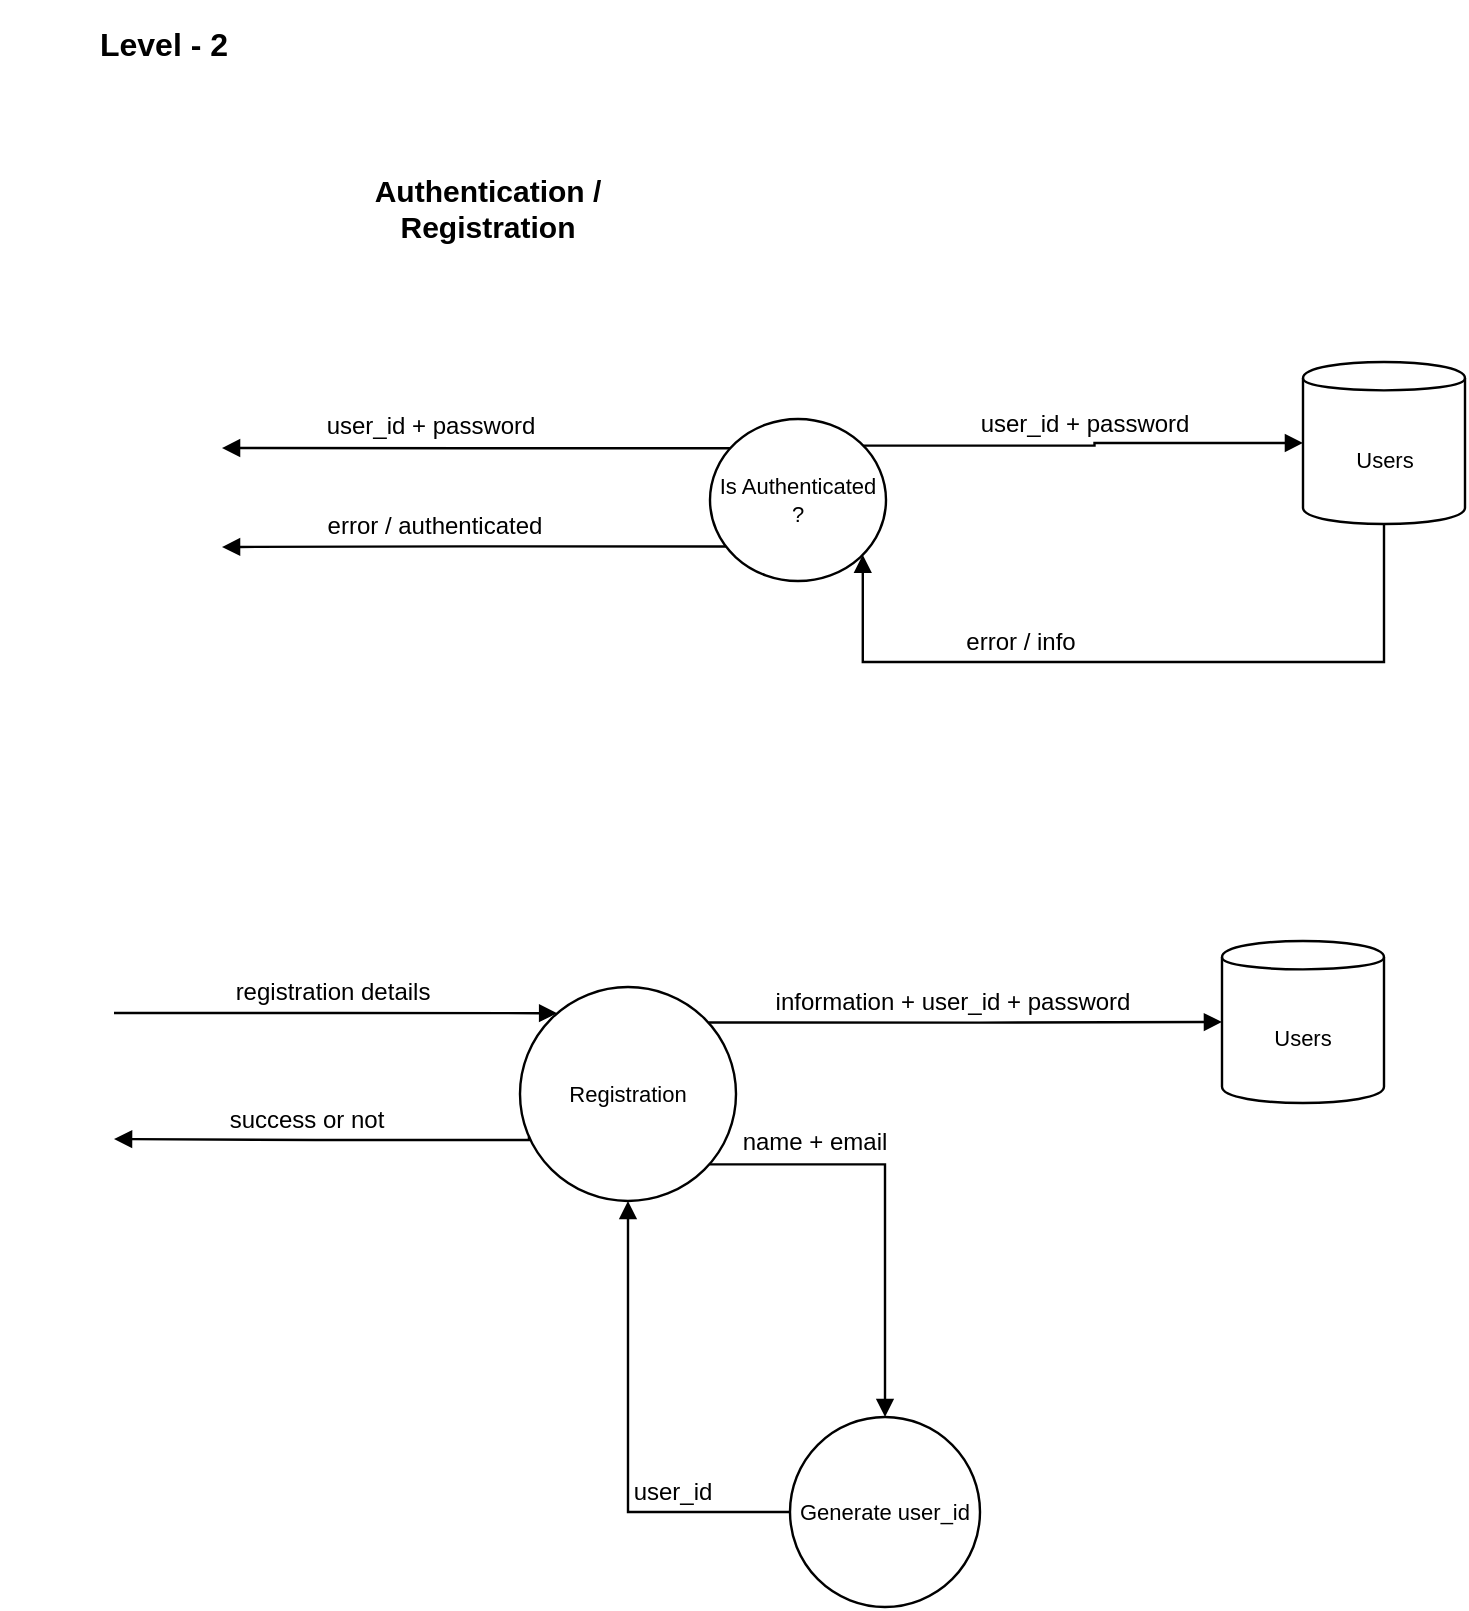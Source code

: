 <mxfile version="12.2.4" type="device" pages="3"><diagram id="8lyWiVBWzgl_vLnrv423" name="Page-1"><mxGraphModel dx="854" dy="51078" grid="1" gridSize="10" guides="1" tooltips="1" connect="1" arrows="1" fold="1" page="1" pageScale="1" pageWidth="850" pageHeight="1100" math="0" shadow="0"><root><mxCell id="0"/><mxCell id="1" parent="0"/><mxCell id="n3EALdfFMLUZC7_Z6jWq-1" value="Is Authenticated ?" style="html=1;whiteSpace=wrap;ellipse;fontSize=11;fontColor=#000000;spacing=5;strokeOpacity=100;strokeWidth=1.2;" parent="1" vertex="1"><mxGeometry x="384" y="-50301.5" width="88" height="81" as="geometry"/></mxCell><mxCell id="n3EALdfFMLUZC7_Z6jWq-2" value="" style="html=1;jettySize=18;fontSize=11;strokeOpacity=100;strokeWidth=1.2;rounded=1;arcSize=0;edgeStyle=orthogonalEdgeStyle;startArrow=none;endArrow=block;endFill=1;exitX=0.876;exitY=0.16;exitPerimeter=1;entryX=-0.007;entryY=0.5;entryPerimeter=1;" parent="1" source="n3EALdfFMLUZC7_Z6jWq-1" target="n3EALdfFMLUZC7_Z6jWq-4" edge="1"><mxGeometry width="100" height="100" relative="1" as="geometry"/></mxCell><mxCell id="n3EALdfFMLUZC7_Z6jWq-3" value="user_id + password" style="text;html=1;resizable=0;labelBackgroundColor=#ffffff;align=center;verticalAlign=middle;" parent="n3EALdfFMLUZC7_Z6jWq-2" vertex="1"><mxGeometry relative="1" as="geometry"><mxPoint y="-11" as="offset"/></mxGeometry></mxCell><mxCell id="n3EALdfFMLUZC7_Z6jWq-4" value="Users" style="html=1;whiteSpace=wrap;shape=cylinder;size=0.1;anchorPointDirection=0;boundedLbl=1;;fontSize=11;fontColor=#000000;spacing=5;strokeOpacity=100;strokeWidth=1.2;" parent="1" vertex="1"><mxGeometry x="680.5" y="-50330" width="81" height="81" as="geometry"/></mxCell><mxCell id="n3EALdfFMLUZC7_Z6jWq-5" value="" style="html=1;jettySize=18;fontSize=11;strokeOpacity=100;strokeWidth=1.2;rounded=1;arcSize=0;edgeStyle=orthogonalEdgeStyle;startArrow=none;endArrow=block;endFill=1;exitX=0.5;exitY=1.007;exitPerimeter=1;entryX=0.872;entryY=0.844;entryPerimeter=1;" parent="1" source="n3EALdfFMLUZC7_Z6jWq-4" target="n3EALdfFMLUZC7_Z6jWq-1" edge="1"><mxGeometry width="100" height="100" relative="1" as="geometry"><Array as="points"><mxPoint x="721" y="-50180"/><mxPoint x="460" y="-50180"/></Array></mxGeometry></mxCell><mxCell id="n3EALdfFMLUZC7_Z6jWq-6" value="error / info" style="text;html=1;resizable=0;labelBackgroundColor=#ffffff;align=center;verticalAlign=middle;" parent="n3EALdfFMLUZC7_Z6jWq-5" vertex="1"><mxGeometry x="0.309" relative="1" as="geometry"><mxPoint y="-10" as="offset"/></mxGeometry></mxCell><mxCell id="n3EALdfFMLUZC7_Z6jWq-7" value="" style="html=1;jettySize=18;fontSize=11;strokeOpacity=100;strokeWidth=1.2;rounded=1;arcSize=0;edgeStyle=orthogonalEdgeStyle;startArrow=none;endArrow=block;endFill=1;exitX=0.085;exitY=0.791;exitPerimeter=1;" parent="1" source="n3EALdfFMLUZC7_Z6jWq-1" edge="1"><mxGeometry width="100" height="100" relative="1" as="geometry"><mxPoint x="140" y="-50237.5" as="targetPoint"/></mxGeometry></mxCell><mxCell id="n3EALdfFMLUZC7_Z6jWq-8" value="error / authenticated" style="text;html=1;resizable=0;labelBackgroundColor=#ffffff;align=center;verticalAlign=middle;" parent="n3EALdfFMLUZC7_Z6jWq-7" vertex="1"><mxGeometry x="0.101" relative="1" as="geometry"><mxPoint x="-8" y="-11" as="offset"/></mxGeometry></mxCell><mxCell id="n3EALdfFMLUZC7_Z6jWq-9" value="" style="html=1;jettySize=18;fontSize=11;strokeOpacity=100;strokeWidth=1.2;rounded=1;arcSize=0;edgeStyle=orthogonalEdgeStyle;startArrow=none;endArrow=block;endFill=1;exitX=0.112;exitY=0.174;exitPerimeter=1;" parent="1" source="n3EALdfFMLUZC7_Z6jWq-1" edge="1"><mxGeometry width="100" height="100" relative="1" as="geometry"><mxPoint x="140" y="-50287" as="targetPoint"/></mxGeometry></mxCell><mxCell id="n3EALdfFMLUZC7_Z6jWq-10" value=" user_id + password" style="text;html=1;resizable=0;labelBackgroundColor=#ffffff;align=center;verticalAlign=middle;" parent="n3EALdfFMLUZC7_Z6jWq-9" vertex="1"><mxGeometry x="0.188" relative="1" as="geometry"><mxPoint y="-12" as="offset"/></mxGeometry></mxCell><mxCell id="n3EALdfFMLUZC7_Z6jWq-11" value="Registration" style="html=1;whiteSpace=wrap;ellipse;fontSize=11;fontColor=#000000;spacing=5;strokeOpacity=100;strokeWidth=1.2;" parent="1" vertex="1"><mxGeometry x="289" y="-50017.5" width="108" height="107" as="geometry"/></mxCell><mxCell id="n3EALdfFMLUZC7_Z6jWq-12" value="" style="html=1;jettySize=18;fontSize=11;strokeOpacity=100;strokeWidth=1.2;rounded=1;arcSize=0;edgeStyle=orthogonalEdgeStyle;startArrow=none;endArrow=block;endFill=1;exitX=0.876;exitY=0.163;exitPerimeter=1;entryX=-0.007;entryY=0.5;entryPerimeter=1;" parent="1" source="n3EALdfFMLUZC7_Z6jWq-11" target="n3EALdfFMLUZC7_Z6jWq-14" edge="1"><mxGeometry width="100" height="100" relative="1" as="geometry"/></mxCell><mxCell id="n3EALdfFMLUZC7_Z6jWq-13" value=" information + user_id + password " style="text;html=1;resizable=0;labelBackgroundColor=#ffffff;align=center;verticalAlign=middle;" parent="n3EALdfFMLUZC7_Z6jWq-12" vertex="1"><mxGeometry x="-0.114" relative="1" as="geometry"><mxPoint x="7.5" y="-10.5" as="offset"/></mxGeometry></mxCell><mxCell id="n3EALdfFMLUZC7_Z6jWq-14" value="Users" style="html=1;whiteSpace=wrap;shape=cylinder;size=0.1;anchorPointDirection=0;boundedLbl=1;;fontSize=11;fontColor=#000000;spacing=5;strokeOpacity=100;strokeWidth=1.2;" parent="1" vertex="1"><mxGeometry x="640" y="-50040.5" width="81" height="81" as="geometry"/></mxCell><mxCell id="n3EALdfFMLUZC7_Z6jWq-15" value="Generate user_id" style="html=1;whiteSpace=wrap;ellipse;fontSize=11;fontColor=#000000;spacing=5;strokeOpacity=100;strokeWidth=1.2;" parent="1" vertex="1"><mxGeometry x="424" y="-49802.5" width="95" height="95" as="geometry"/></mxCell><mxCell id="n3EALdfFMLUZC7_Z6jWq-16" value="" style="html=1;jettySize=18;fontSize=11;strokeOpacity=100;strokeWidth=1.2;rounded=1;arcSize=0;edgeStyle=orthogonalEdgeStyle;startArrow=none;endArrow=block;endFill=1;exitX=0.881;exitY=0.832;exitPerimeter=1;entryX=0.5;entryY=-0.006;entryPerimeter=1;" parent="1" source="n3EALdfFMLUZC7_Z6jWq-11" target="n3EALdfFMLUZC7_Z6jWq-15" edge="1"><mxGeometry width="100" height="100" relative="1" as="geometry"/></mxCell><mxCell id="n3EALdfFMLUZC7_Z6jWq-17" value="name + email" style="text;html=1;resizable=0;labelBackgroundColor=#ffffff;align=center;verticalAlign=middle;" parent="n3EALdfFMLUZC7_Z6jWq-16" vertex="1"><mxGeometry x="0.5" relative="1" as="geometry"><mxPoint x="-36" y="-84" as="offset"/></mxGeometry></mxCell><mxCell id="n3EALdfFMLUZC7_Z6jWq-18" value="" style="html=1;jettySize=18;fontSize=11;strokeOpacity=100;strokeWidth=1.2;rounded=1;arcSize=0;edgeStyle=orthogonalEdgeStyle;startArrow=none;endArrow=block;endFill=1;exitX=0.037;exitY=0.702;exitPerimeter=1;" parent="1" source="n3EALdfFMLUZC7_Z6jWq-11" edge="1"><mxGeometry width="100" height="100" relative="1" as="geometry"><mxPoint x="86" y="-49941.5" as="targetPoint"/><Array as="points"><mxPoint x="293" y="-49941"/><mxPoint x="187" y="-49941"/></Array></mxGeometry></mxCell><mxCell id="n3EALdfFMLUZC7_Z6jWq-19" value=" success or not  " style="text;html=1;resizable=0;labelBackgroundColor=#ffffff;align=center;verticalAlign=middle;" parent="n3EALdfFMLUZC7_Z6jWq-18" vertex="1"><mxGeometry x="0.163" relative="1" as="geometry"><mxPoint x="8" y="-10.5" as="offset"/></mxGeometry></mxCell><mxCell id="n3EALdfFMLUZC7_Z6jWq-20" value="" style="html=1;jettySize=18;fontSize=11;strokeOpacity=100;strokeWidth=1.2;rounded=1;arcSize=0;edgeStyle=elbowEdgeStyle;startArrow=none;endArrow=block;endFill=1;entryX=0.171;entryY=0.117;entryPerimeter=1;" parent="1" target="n3EALdfFMLUZC7_Z6jWq-11" edge="1"><mxGeometry width="100" height="100" relative="1" as="geometry"><mxPoint x="86" y="-50004.5" as="sourcePoint"/></mxGeometry></mxCell><mxCell id="n3EALdfFMLUZC7_Z6jWq-21" value=" registration details  " style="text;html=1;resizable=0;labelBackgroundColor=#ffffff;align=center;verticalAlign=middle;" parent="n3EALdfFMLUZC7_Z6jWq-20" vertex="1"><mxGeometry relative="1" as="geometry"><mxPoint x="-2" y="-10.5" as="offset"/></mxGeometry></mxCell><mxCell id="n3EALdfFMLUZC7_Z6jWq-22" value="" style="html=1;jettySize=18;fontSize=11;strokeOpacity=100;strokeWidth=1.2;rounded=1;arcSize=0;edgeStyle=orthogonalEdgeStyle;startArrow=none;endArrow=block;endFill=1;exitX=-0.006;exitY=0.5;exitPerimeter=1;entryX=0.5;entryY=1.006;entryPerimeter=1;" parent="1" source="n3EALdfFMLUZC7_Z6jWq-15" target="n3EALdfFMLUZC7_Z6jWq-11" edge="1"><mxGeometry width="100" height="100" relative="1" as="geometry"/></mxCell><mxCell id="n3EALdfFMLUZC7_Z6jWq-23" value="user_id" style="text;html=1;resizable=0;labelBackgroundColor=#ffffff;align=center;verticalAlign=middle;" parent="n3EALdfFMLUZC7_Z6jWq-22" vertex="1"><mxGeometry x="0.397" relative="1" as="geometry"><mxPoint x="22" y="74" as="offset"/></mxGeometry></mxCell><mxCell id="n3EALdfFMLUZC7_Z6jWq-24" value="Authentication / Registration" style="html=1;whiteSpace=wrap;;fontSize=15;fontColor=#000000;fontStyle=1;spacing=5;strokeOpacity=0;fillOpacity=0;fillColor=#ffffff;strokeWidth=1.2;" parent="1" vertex="1"><mxGeometry x="192" y="-50430" width="162" height="46" as="geometry"/></mxCell><mxCell id="n3EALdfFMLUZC7_Z6jWq-25" value="Level - 2" style="html=1;whiteSpace=wrap;;fontSize=16;fontColor=#000000;fontStyle=1;spacing=5;strokeOpacity=0;fillOpacity=0;fillColor=#ffffff;strokeWidth=1.2;" parent="1" vertex="1"><mxGeometry x="30" y="-50510" width="162" height="41" as="geometry"/></mxCell></root></mxGraphModel></diagram><diagram id="Wshm3gNhPunqUWxjHIiU" name="Page-2"><mxGraphModel dx="1423" dy="797" grid="1" gridSize="10" guides="1" tooltips="1" connect="1" arrows="1" fold="1" page="1" pageScale="1" pageWidth="850" pageHeight="1100" math="0" shadow="0"><root><mxCell id="POYjbSWn4m9B4g6vkDr9-0"/><mxCell id="POYjbSWn4m9B4g6vkDr9-1" parent="POYjbSWn4m9B4g6vkDr9-0"/><mxCell id="POYjbSWn4m9B4g6vkDr9-2" value="Gathering Information and Generate Bill" style="html=1;whiteSpace=wrap;ellipse;fontSize=11;fontColor=#000000;spacing=5;strokeOpacity=100;strokeWidth=1.2;" vertex="1" parent="POYjbSWn4m9B4g6vkDr9-1"><mxGeometry x="330" y="260" width="122" height="122" as="geometry"/></mxCell><mxCell id="POYjbSWn4m9B4g6vkDr9-3" value="Product" style="html=1;whiteSpace=wrap;shape=cylinder;size=0.1;anchorPointDirection=0;boundedLbl=1;;fontSize=11;fontColor=#000000;spacing=5;strokeOpacity=100;strokeWidth=1.2;" vertex="1" parent="POYjbSWn4m9B4g6vkDr9-1"><mxGeometry x="730" y="250" width="71" height="81" as="geometry"/></mxCell><mxCell id="POYjbSWn4m9B4g6vkDr9-4" value="" style="html=1;jettySize=18;fontSize=11;strokeOpacity=100;strokeWidth=1.2;rounded=1;arcSize=0;edgeStyle=orthogonalEdgeStyle;startArrow=none;endArrow=block;endFill=1;exitX=0.5;exitY=1.007;exitPerimeter=1;entryX=0.88;entryY=0.832;entryPerimeter=1;" edge="1" parent="POYjbSWn4m9B4g6vkDr9-1" source="POYjbSWn4m9B4g6vkDr9-3" target="POYjbSWn4m9B4g6vkDr9-2"><mxGeometry width="100" height="100" relative="1" as="geometry"/></mxCell><mxCell id="POYjbSWn4m9B4g6vkDr9-5" value="Info" style="text;html=1;resizable=0;labelBackgroundColor=#ffffff;align=center;verticalAlign=middle;" vertex="1" parent="POYjbSWn4m9B4g6vkDr9-4"><mxGeometry x="0.282" relative="1" as="geometry"><mxPoint x="7" y="-11" as="offset"/></mxGeometry></mxCell><mxCell id="POYjbSWn4m9B4g6vkDr9-6" value="" style="html=1;jettySize=18;fontSize=11;strokeOpacity=100;strokeWidth=1.2;rounded=1;arcSize=0;edgeStyle=orthogonalEdgeStyle;startArrow=none;endArrow=block;endFill=1;exitX=0.924;exitY=0.226;exitPerimeter=1;" edge="1" parent="POYjbSWn4m9B4g6vkDr9-1" source="POYjbSWn4m9B4g6vkDr9-2" target="POYjbSWn4m9B4g6vkDr9-3"><mxGeometry width="100" height="100" relative="1" as="geometry"><Array as="points"><mxPoint x="476" y="290"/><mxPoint x="780" y="290"/><mxPoint x="780" y="289"/></Array></mxGeometry></mxCell><mxCell id="POYjbSWn4m9B4g6vkDr9-7" value="get information from user_id + product_id" style="text;html=1;resizable=0;labelBackgroundColor=#ffffff;align=center;verticalAlign=middle;" vertex="1" parent="POYjbSWn4m9B4g6vkDr9-6"><mxGeometry relative="1" as="geometry"><mxPoint x="-2.5" y="-11" as="offset"/></mxGeometry></mxCell><mxCell id="POYjbSWn4m9B4g6vkDr9-8" value="Formatting Bill" style="html=1;whiteSpace=wrap;ellipse;fontSize=11;fontColor=#000000;spacing=5;strokeOpacity=100;strokeWidth=1.2;" vertex="1" parent="POYjbSWn4m9B4g6vkDr9-1"><mxGeometry x="330" y="530" width="122" height="122" as="geometry"/></mxCell><mxCell id="POYjbSWn4m9B4g6vkDr9-9" value="" style="html=1;jettySize=18;fontSize=11;strokeOpacity=100;strokeWidth=1.2;rounded=1;arcSize=0;edgeStyle=orthogonalEdgeStyle;startArrow=none;endArrow=block;endFill=1;exitX=0.154;exitY=0.132;exitPerimeter=1;entryX=0.154;entryY=0.868;entryPerimeter=1;" edge="1" parent="POYjbSWn4m9B4g6vkDr9-1" source="POYjbSWn4m9B4g6vkDr9-8" target="POYjbSWn4m9B4g6vkDr9-2"><mxGeometry width="100" height="100" relative="1" as="geometry"/></mxCell><mxCell id="POYjbSWn4m9B4g6vkDr9-10" value="formatted bill" style="text;html=1;resizable=0;labelBackgroundColor=#ffffff;align=center;verticalAlign=middle;" vertex="1" parent="POYjbSWn4m9B4g6vkDr9-9"><mxGeometry relative="1" as="geometry"><mxPoint x="-40.5" y="-6.5" as="offset"/></mxGeometry></mxCell><mxCell id="POYjbSWn4m9B4g6vkDr9-11" value="" style="html=1;jettySize=18;fontSize=11;strokeOpacity=100;strokeWidth=1.2;rounded=1;arcSize=0;edgeStyle=orthogonalEdgeStyle;startArrow=none;endArrow=block;endFill=1;exitX=0.809;exitY=0.899;exitPerimeter=1;entryX=0.809;entryY=0.101;entryPerimeter=1;" edge="1" parent="POYjbSWn4m9B4g6vkDr9-1" source="POYjbSWn4m9B4g6vkDr9-2" target="POYjbSWn4m9B4g6vkDr9-8"><mxGeometry width="100" height="100" relative="1" as="geometry"/></mxCell><mxCell id="POYjbSWn4m9B4g6vkDr9-12" value="Information of product, seller and buyer" style="text;html=1;resizable=0;labelBackgroundColor=#ffffff;align=center;verticalAlign=middle;" vertex="1" parent="POYjbSWn4m9B4g6vkDr9-11"><mxGeometry relative="1" as="geometry"><mxPoint x="111" y="-7.5" as="offset"/></mxGeometry></mxCell><mxCell id="POYjbSWn4m9B4g6vkDr9-13" value="" style="html=1;jettySize=18;fontSize=11;strokeOpacity=100;strokeWidth=1.2;rounded=1;arcSize=0;edgeStyle=orthogonalEdgeStyle;startArrow=none;endArrow=block;endFill=1;exitX=0.812;exitY=0.897;exitPerimeter=1;entryX=-0.007;entryY=0.5;entryPerimeter=1;" edge="1" parent="POYjbSWn4m9B4g6vkDr9-1" source="POYjbSWn4m9B4g6vkDr9-8" target="POYjbSWn4m9B4g6vkDr9-15"><mxGeometry width="100" height="100" relative="1" as="geometry"/></mxCell><mxCell id="POYjbSWn4m9B4g6vkDr9-14" value="logging bill" style="text;html=1;resizable=0;labelBackgroundColor=#ffffff;align=center;verticalAlign=middle;" vertex="1" parent="POYjbSWn4m9B4g6vkDr9-13"><mxGeometry x="-0.32" relative="1" as="geometry"><mxPoint x="-21.5" y="-15.5" as="offset"/></mxGeometry></mxCell><mxCell id="POYjbSWn4m9B4g6vkDr9-15" value="Bill Log" style="html=1;whiteSpace=wrap;shape=cylinder;size=0.1;anchorPointDirection=0;boundedLbl=1;;fontSize=11;fontColor=#000000;spacing=5;strokeOpacity=100;strokeWidth=1.2;" vertex="1" parent="POYjbSWn4m9B4g6vkDr9-1"><mxGeometry x="649" y="700" width="81" height="81" as="geometry"/></mxCell><mxCell id="POYjbSWn4m9B4g6vkDr9-16" value="Print Bill" style="html=1;whiteSpace=wrap;ellipse;fontSize=11;fontColor=#000000;spacing=5;strokeOpacity=100;strokeWidth=1.2;" vertex="1" parent="POYjbSWn4m9B4g6vkDr9-1"><mxGeometry x="90" y="670" width="95" height="95" as="geometry"/></mxCell><mxCell id="POYjbSWn4m9B4g6vkDr9-17" value="" style="html=1;jettySize=18;fontSize=11;strokeOpacity=100;strokeWidth=1.2;rounded=1;arcSize=0;edgeStyle=orthogonalEdgeStyle;startArrow=none;endArrow=block;endFill=1;exitX=0.141;exitY=0.855;exitPerimeter=1;entryX=1.006;entryY=0.5;entryPerimeter=1;" edge="1" parent="POYjbSWn4m9B4g6vkDr9-1" source="POYjbSWn4m9B4g6vkDr9-8" target="POYjbSWn4m9B4g6vkDr9-16"><mxGeometry width="100" height="100" relative="1" as="geometry"/></mxCell><mxCell id="POYjbSWn4m9B4g6vkDr9-18" value="request print" style="text;html=1;resizable=0;labelBackgroundColor=#ffffff;align=center;verticalAlign=middle;" vertex="1" parent="POYjbSWn4m9B4g6vkDr9-17"><mxGeometry x="0.143" relative="1" as="geometry"><mxPoint x="3" y="-89" as="offset"/></mxGeometry></mxCell><mxCell id="POYjbSWn4m9B4g6vkDr9-19" value="" style="html=1;jettySize=18;fontSize=11;strokeOpacity=100;strokeWidth=1.2;rounded=1;arcSize=0;edgeStyle=orthogonalEdgeStyle;startArrow=none;endArrow=block;endFill=1;exitX=0.155;exitY=0.871;exitPerimeter=1;" edge="1" parent="POYjbSWn4m9B4g6vkDr9-1" source="POYjbSWn4m9B4g6vkDr9-16"><mxGeometry width="100" height="100" relative="1" as="geometry"><mxPoint x="213" y="886" as="targetPoint"/><Array as="points"><mxPoint x="105" y="820"/><mxPoint x="214" y="820"/></Array></mxGeometry></mxCell><mxCell id="POYjbSWn4m9B4g6vkDr9-20" value="Bill" style="text;html=1;resizable=0;labelBackgroundColor=#ffffff;align=center;verticalAlign=middle;" vertex="1" parent="POYjbSWn4m9B4g6vkDr9-19"><mxGeometry x="0.163" relative="1" as="geometry"><mxPoint x="-16" y="-10.5" as="offset"/></mxGeometry></mxCell><mxCell id="POYjbSWn4m9B4g6vkDr9-21" value="" style="html=1;jettySize=18;fontSize=11;strokeOpacity=100;strokeWidth=1.2;rounded=1;arcSize=0;edgeStyle=elbowEdgeStyle;startArrow=none;endArrow=block;endFill=1;entryX=0.078;entryY=0.223;entryPerimeter=1;" edge="1" parent="POYjbSWn4m9B4g6vkDr9-1" target="POYjbSWn4m9B4g6vkDr9-2"><mxGeometry width="100" height="100" relative="1" as="geometry"><mxPoint x="40" y="288" as="sourcePoint"/></mxGeometry></mxCell><mxCell id="POYjbSWn4m9B4g6vkDr9-22" value="request for bill generation + user_id + product_id" style="text;html=1;resizable=0;labelBackgroundColor=#ffffff;align=center;verticalAlign=middle;" vertex="1" parent="POYjbSWn4m9B4g6vkDr9-21"><mxGeometry relative="1" as="geometry"><mxPoint x="0.5" y="-10.5" as="offset"/></mxGeometry></mxCell><mxCell id="POYjbSWn4m9B4g6vkDr9-23" value="Level-2&#10;Bill Generation and Logging" style="html=1;whiteSpace=wrap;;fontSize=16;fontColor=#000000;fontStyle=1;spacing=5;strokeOpacity=0;fillOpacity=0;fillColor=#ffffff;strokeWidth=1.2;" vertex="1" parent="POYjbSWn4m9B4g6vkDr9-1"><mxGeometry x="60" y="60" width="204" height="77" as="geometry"/></mxCell></root></mxGraphModel></diagram><diagram id="PvoDsNbt6HjIluhU8Onn" name="Page-3"><mxGraphModel dx="2920" dy="683" grid="1" gridSize="10" guides="1" tooltips="1" connect="1" arrows="1" fold="1" page="1" pageScale="1" pageWidth="850" pageHeight="1100" math="0" shadow="0"><root><mxCell id="27nwtkIPkt4hhg321qHt-0"/><mxCell id="27nwtkIPkt4hhg321qHt-1" parent="27nwtkIPkt4hhg321qHt-0"/><mxCell id="27nwtkIPkt4hhg321qHt-2" value="Sell Item" style="html=1;whiteSpace=wrap;ellipse;fontSize=16;fontColor=#000000;spacing=5;strokeOpacity=100;strokeWidth=1.2;" parent="27nwtkIPkt4hhg321qHt-1" vertex="1"><mxGeometry x="-1372" y="158.5" width="120" height="120" as="geometry"/></mxCell><mxCell id="27nwtkIPkt4hhg321qHt-3" value="Products" style="html=1;whiteSpace=wrap;shape=cylinder;size=0.1;anchorPointDirection=0;boundedLbl=1;;fontSize=16;fontColor=#000000;spacing=5;strokeOpacity=100;strokeWidth=1.2;" parent="27nwtkIPkt4hhg321qHt-1" vertex="1"><mxGeometry x="-1244" y="450.5" width="84" height="84" as="geometry"/></mxCell><mxCell id="27nwtkIPkt4hhg321qHt-4" value="Timer 12 hrs." style="html=1;whiteSpace=wrap;ellipse;fontSize=16;fontColor=#000000;spacing=5;strokeOpacity=100;strokeWidth=1.2;" parent="27nwtkIPkt4hhg321qHt-1" vertex="1"><mxGeometry x="-1081" y="255.5" width="120" height="120" as="geometry"/></mxCell><mxCell id="27nwtkIPkt4hhg321qHt-5" value="Waiting for&lt;br&gt;buy info." style="html=1;whiteSpace=wrap;ellipse;fontSize=16;fontColor=#000000;spacing=5;strokeOpacity=100;strokeWidth=1.2;" parent="27nwtkIPkt4hhg321qHt-1" vertex="1"><mxGeometry x="-1401" y="590.5" width="120" height="120" as="geometry"/></mxCell><mxCell id="27nwtkIPkt4hhg321qHt-6" value="Waiting for&lt;br&gt;buy request" style="html=1;whiteSpace=wrap;ellipse;fontSize=16;fontColor=#000000;spacing=5;strokeOpacity=100;strokeWidth=1.2;" parent="27nwtkIPkt4hhg321qHt-1" vertex="1"><mxGeometry x="-1121" y="590.5" width="120" height="120" as="geometry"/></mxCell><mxCell id="27nwtkIPkt4hhg321qHt-7" value="Make deal" style="html=1;whiteSpace=wrap;ellipse;fontSize=16;fontColor=#000000;spacing=5;strokeOpacity=100;strokeWidth=1.2;" parent="27nwtkIPkt4hhg321qHt-1" vertex="1"><mxGeometry x="-1557" y="326.5" width="120" height="120" as="geometry"/></mxCell><mxCell id="27nwtkIPkt4hhg321qHt-8" value="" style="html=1;jettySize=18;fontSize=11;strokeOpacity=100;strokeWidth=1.2;rounded=1;arcSize=0;edgeStyle=orthogonalEdgeStyle;startArrow=none;endArrow=block;endFill=1;exitX=0.789;exitY=0.914;exitPerimeter=1;entryX=0.5;entryY=-0.007;entryPerimeter=1;" parent="27nwtkIPkt4hhg321qHt-1" source="27nwtkIPkt4hhg321qHt-2" target="27nwtkIPkt4hhg321qHt-3" edge="1"><mxGeometry width="100" height="100" relative="1" as="geometry"><Array as="points"><mxPoint x="-1277.5" y="405"/><mxPoint x="-1201.5" y="405"/></Array></mxGeometry></mxCell><mxCell id="27nwtkIPkt4hhg321qHt-9" value="" style="html=1;jettySize=18;fontSize=11;strokeOpacity=100;strokeWidth=1.2;rounded=1;arcSize=0;edgeStyle=orthogonalEdgeStyle;startArrow=none;endArrow=block;endFill=1;exitX=1.005;exitY=0.5;exitPerimeter=1;entryX=-0.005;entryY=0.5;entryPerimeter=1;" parent="27nwtkIPkt4hhg321qHt-1" source="27nwtkIPkt4hhg321qHt-2" target="27nwtkIPkt4hhg321qHt-4" edge="1"><mxGeometry width="100" height="100" relative="1" as="geometry"><Array as="points"><mxPoint x="-1100.5" y="219"/><mxPoint x="-1100.5" y="315"/></Array></mxGeometry></mxCell><mxCell id="27nwtkIPkt4hhg321qHt-10" value="" style="html=1;jettySize=18;fontSize=11;strokeOpacity=100;strokeWidth=1.2;rounded=1;arcSize=0;edgeStyle=orthogonalEdgeStyle;startArrow=none;endArrow=block;endFill=1;exitX=0.5;exitY=-0.005;exitPerimeter=1;entryX=0.847;entryY=0.133;entryPerimeter=1;" parent="27nwtkIPkt4hhg321qHt-1" source="27nwtkIPkt4hhg321qHt-4" target="27nwtkIPkt4hhg321qHt-2" edge="1"><mxGeometry width="100" height="100" relative="1" as="geometry"/></mxCell><mxCell id="27nwtkIPkt4hhg321qHt-11" value="" style="html=1;jettySize=18;fontSize=11;strokeOpacity=100;strokeWidth=1.2;rounded=1;arcSize=0;edgeStyle=orthogonalEdgeStyle;startArrow=none;endArrow=block;endFill=1;exitX=0.5;exitY=1.005;exitPerimeter=1;entryX=0.5;entryY=-0.005;entryPerimeter=1;" parent="27nwtkIPkt4hhg321qHt-1" source="27nwtkIPkt4hhg321qHt-4" target="27nwtkIPkt4hhg321qHt-6" edge="1"><mxGeometry width="100" height="100" relative="1" as="geometry"/></mxCell><mxCell id="27nwtkIPkt4hhg321qHt-12" value="" style="html=1;jettySize=18;fontSize=11;strokeOpacity=100;strokeWidth=1.2;rounded=1;arcSize=0;edgeStyle=orthogonalEdgeStyle;startArrow=none;endArrow=block;endFill=1;exitX=-0.005;exitY=0.5;exitPerimeter=1;entryX=1.005;entryY=0.5;entryPerimeter=1;" parent="27nwtkIPkt4hhg321qHt-1" source="27nwtkIPkt4hhg321qHt-6" target="27nwtkIPkt4hhg321qHt-5" edge="1"><mxGeometry width="100" height="100" relative="1" as="geometry"/></mxCell><mxCell id="27nwtkIPkt4hhg321qHt-13" value="" style="html=1;jettySize=18;fontSize=11;strokeOpacity=100;strokeWidth=1.2;rounded=1;arcSize=0;edgeStyle=orthogonalEdgeStyle;startArrow=none;endArrow=block;endFill=1;exitX=0.5;exitY=-0.005;exitPerimeter=1;entryX=0.5;entryY=1.007;entryPerimeter=1;" parent="27nwtkIPkt4hhg321qHt-1" source="27nwtkIPkt4hhg321qHt-5" target="27nwtkIPkt4hhg321qHt-3" edge="1"><mxGeometry width="100" height="100" relative="1" as="geometry"/></mxCell><mxCell id="27nwtkIPkt4hhg321qHt-14" value="" style="html=1;jettySize=18;fontSize=11;strokeOpacity=100;strokeWidth=1.2;rounded=1;arcSize=0;edgeStyle=orthogonalEdgeStyle;startArrow=none;endArrow=block;endFill=1;exitX=-0.005;exitY=0.5;exitPerimeter=1;entryX=0.5;entryY=1.005;entryPerimeter=1;" parent="27nwtkIPkt4hhg321qHt-1" source="27nwtkIPkt4hhg321qHt-5" target="27nwtkIPkt4hhg321qHt-2" edge="1"><mxGeometry width="100" height="100" relative="1" as="geometry"/></mxCell><mxCell id="27nwtkIPkt4hhg321qHt-15" value="" style="html=1;jettySize=18;fontSize=11;strokeOpacity=100;strokeWidth=1.2;rounded=1;arcSize=0;edgeStyle=orthogonalEdgeStyle;startArrow=none;endArrow=block;endFill=1;exitX=0.5;exitY=-0.005;exitPerimeter=1;entryX=-0.005;entryY=0.5;entryPerimeter=1;" parent="27nwtkIPkt4hhg321qHt-1" source="27nwtkIPkt4hhg321qHt-7" target="27nwtkIPkt4hhg321qHt-2" edge="1"><mxGeometry width="100" height="100" relative="1" as="geometry"/></mxCell><mxCell id="27nwtkIPkt4hhg321qHt-16" value="" style="html=1;jettySize=18;fontSize=11;strokeOpacity=100;strokeWidth=1.2;rounded=1;arcSize=0;edgeStyle=orthogonalEdgeStyle;startArrow=none;endArrow=block;endFill=1;exitX=0.169;exitY=0.882;exitPerimeter=1;entryX=1.005;entryY=0.5;entryPerimeter=1;" parent="27nwtkIPkt4hhg321qHt-1" source="27nwtkIPkt4hhg321qHt-2" target="27nwtkIPkt4hhg321qHt-7" edge="1"><mxGeometry width="100" height="100" relative="1" as="geometry"><Array as="points"><mxPoint x="-1370.5" y="265"/><mxPoint x="-1370.5" y="386"/></Array></mxGeometry></mxCell><mxCell id="27nwtkIPkt4hhg321qHt-17" value="Users" style="html=1;whiteSpace=wrap;shape=cylinder;size=0.1;anchorPointDirection=0;boundedLbl=1;;fontSize=16;fontColor=#000000;spacing=5;strokeOpacity=100;strokeWidth=1.2;" parent="27nwtkIPkt4hhg321qHt-1" vertex="1"><mxGeometry x="-1641" y="506.5" width="84" height="84" as="geometry"/></mxCell><mxCell id="27nwtkIPkt4hhg321qHt-18" value="" style="html=1;jettySize=18;fontSize=11;strokeOpacity=100;strokeWidth=1.2;rounded=1;arcSize=0;edgeStyle=orthogonalEdgeStyle;startArrow=none;endArrow=block;endFill=1;exitX=0.5;exitY=-0.007;exitPerimeter=1;entryX=-0.005;entryY=0.5;entryPerimeter=1;" parent="27nwtkIPkt4hhg321qHt-1" source="27nwtkIPkt4hhg321qHt-17" target="27nwtkIPkt4hhg321qHt-7" edge="1"><mxGeometry width="100" height="100" relative="1" as="geometry"/></mxCell><mxCell id="27nwtkIPkt4hhg321qHt-19" value="" style="html=1;jettySize=18;fontSize=11;strokeOpacity=100;strokeWidth=1.2;rounded=1;arcSize=0;edgeStyle=orthogonalEdgeStyle;startArrow=none;endArrow=block;endFill=1;exitX=0.5;exitY=1.005;exitPerimeter=1;entryX=1.007;entryY=0.5;entryPerimeter=1;" parent="27nwtkIPkt4hhg321qHt-1" source="27nwtkIPkt4hhg321qHt-7" target="27nwtkIPkt4hhg321qHt-17" edge="1"><mxGeometry width="100" height="100" relative="1" as="geometry"/></mxCell><mxCell id="27nwtkIPkt4hhg321qHt-20" value="" style="html=1;jettySize=18;fontSize=11;strokeOpacity=100;strokeWidth=1.2;rounded=1;arcSize=0;edgeStyle=elbowEdgeStyle;startArrow=none;endArrow=block;endFill=1;entryX=0.5;entryY=1.005;entryPerimeter=1;" parent="27nwtkIPkt4hhg321qHt-1" target="27nwtkIPkt4hhg321qHt-5" edge="1"><mxGeometry width="100" height="100" relative="1" as="geometry"><mxPoint x="-969" y="780.5" as="sourcePoint"/><Array as="points"><mxPoint x="-1341" y="745.5"/></Array></mxGeometry></mxCell><mxCell id="27nwtkIPkt4hhg321qHt-21" value="&lt;font style=&quot;font-size: 14px&quot;&gt;Buy Info&lt;/font&gt;" style="text;html=1;resizable=0;labelBackgroundColor=#ffffff;align=center;verticalAlign=middle;" parent="27nwtkIPkt4hhg321qHt-20" vertex="1"><mxGeometry relative="1" as="geometry"><mxPoint x="-20.5" y="-13" as="offset"/></mxGeometry></mxCell><mxCell id="27nwtkIPkt4hhg321qHt-22" value="" style="html=1;jettySize=18;fontSize=11;strokeOpacity=100;strokeWidth=1.2;rounded=1;arcSize=0;edgeStyle=orthogonalEdgeStyle;startArrow=none;endArrow=block;endFill=1;exitX=0.5;exitY=1.005;exitPerimeter=1;" parent="27nwtkIPkt4hhg321qHt-1" source="27nwtkIPkt4hhg321qHt-6" edge="1"><mxGeometry width="100" height="100" relative="1" as="geometry"><mxPoint x="-880.5" y="765" as="targetPoint"/></mxGeometry></mxCell><mxCell id="27nwtkIPkt4hhg321qHt-23" value="" style="html=1;jettySize=18;fontSize=11;strokeOpacity=100;strokeWidth=1.2;rounded=1;arcSize=0;edgeStyle=elbowEdgeStyle;startArrow=none;endArrow=block;endFill=1;entryX=1.005;entryY=0.5;entryPerimeter=1;" parent="27nwtkIPkt4hhg321qHt-1" edge="1"><mxGeometry width="100" height="100" relative="1" as="geometry"><mxPoint x="-860.5" y="651" as="sourcePoint"/><mxPoint x="-1000.833" y="650.667" as="targetPoint"/><Array as="points"><mxPoint x="-880.5" y="645"/><mxPoint x="-671" y="655.5"/><mxPoint x="-685" y="655.5"/><mxPoint x="-691" y="650.5"/><mxPoint x="-721" y="650.5"/><mxPoint x="-741" y="655.5"/></Array></mxGeometry></mxCell><mxCell id="27nwtkIPkt4hhg321qHt-24" value="" style="html=1;jettySize=18;fontSize=11;strokeOpacity=100;strokeWidth=1.2;rounded=1;arcSize=0;edgeStyle=orthogonalEdgeStyle;startArrow=none;endArrow=block;endFill=1;exitX=0.104;exitY=0.193;exitDx=0;exitDy=0;exitPerimeter=0;" parent="27nwtkIPkt4hhg321qHt-1" source="27nwtkIPkt4hhg321qHt-2" edge="1"><mxGeometry width="100" height="100" relative="1" as="geometry"><mxPoint x="-1580" y="181.5" as="targetPoint"/><mxPoint x="-1361" y="181.5" as="sourcePoint"/><Array as="points"><mxPoint x="-1390" y="181.5"/></Array></mxGeometry></mxCell><mxCell id="27nwtkIPkt4hhg321qHt-26" value="" style="html=1;jettySize=18;fontSize=11;strokeOpacity=100;strokeWidth=1.2;rounded=1;arcSize=0;edgeStyle=orthogonalEdgeStyle;startArrow=none;endArrow=block;endFill=1;exitX=1.007;exitY=0.5;exitPerimeter=1;entryX=0.9;entryY=0.809;entryPerimeter=1;" parent="27nwtkIPkt4hhg321qHt-1" source="27nwtkIPkt4hhg321qHt-3" target="27nwtkIPkt4hhg321qHt-2" edge="1"><mxGeometry width="100" height="100" relative="1" as="geometry"><Array as="points"><mxPoint x="-1130.5" y="512"/><mxPoint x="-1130.5" y="255"/></Array></mxGeometry></mxCell><mxCell id="27nwtkIPkt4hhg321qHt-27" value="While time is running" style="html=1;whiteSpace=wrap;;fontSize=13;fontColor=#000000;spacing=5;strokeOpacity=0;fillOpacity=0;fillColor=#ffffff;strokeWidth=1.2;" parent="27nwtkIPkt4hhg321qHt-1" vertex="1"><mxGeometry x="-1020.5" y="451.5" width="144" height="38" as="geometry"/></mxCell><mxCell id="27nwtkIPkt4hhg321qHt-28" value="Buying request from vendor" style="html=1;whiteSpace=wrap;;fontSize=13;fontColor=#000000;spacing=5;strokeOpacity=0;fillOpacity=0;fillColor=#ffffff;strokeWidth=1.2;" parent="27nwtkIPkt4hhg321qHt-1" vertex="1"><mxGeometry x="-995" y="613.5" width="144" height="38" as="geometry"/></mxCell><mxCell id="27nwtkIPkt4hhg321qHt-29" value="&lt;font style=&quot;font-size: 14px&quot;&gt;Request status&lt;/font&gt;" style="html=1;whiteSpace=wrap;;fontSize=13;fontColor=#000000;spacing=5;strokeOpacity=0;fillOpacity=0;fillColor=#ffffff;strokeWidth=1.2;" parent="27nwtkIPkt4hhg321qHt-1" vertex="1"><mxGeometry x="-1010.5" y="700.5" width="144" height="38" as="geometry"/></mxCell><mxCell id="27nwtkIPkt4hhg321qHt-30" value="IPFV Level-2-DFD" style="html=1;whiteSpace=wrap;fontSize=19;spacing=5;strokeColor=none;fillColor=#FFECA9;strokeWidth=0;" parent="27nwtkIPkt4hhg321qHt-1" vertex="1"><mxGeometry x="-1611" y="815" width="156" height="156" as="geometry"/></mxCell><mxCell id="27nwtkIPkt4hhg321qHt-31" value="&lt;font style=&quot;font-size: 14px&quot;&gt;Product backlog&lt;br&gt;update&lt;/font&gt;" style="html=1;whiteSpace=wrap;;fontSize=13;fontColor=#000000;spacing=5;verticalAlign=middle;strokeOpacity=0;fillOpacity=0;fillColor=#ffffff;strokeWidth=1.2;" parent="27nwtkIPkt4hhg321qHt-1" vertex="1"><mxGeometry x="-1396" y="525" width="168" height="37" as="geometry"/></mxCell><mxCell id="27nwtkIPkt4hhg321qHt-32" value="&lt;font style=&quot;font-size: 14px&quot;&gt;Acceptal request text&lt;/font&gt;" style="html=1;whiteSpace=wrap;;fontSize=13;fontColor=#000000;spacing=5;strokeOpacity=0;fillOpacity=0;fillColor=#ffffff;strokeWidth=1.2;" parent="27nwtkIPkt4hhg321qHt-1" vertex="1"><mxGeometry x="-1269" y="616.5" width="144" height="36" as="geometry"/></mxCell><mxCell id="s4FbzD6_mgS2p35c1Ntd-7" value="" style="endArrow=classic;html=1;edgeStyle=orthogonalEdgeStyle;entryX=0.426;entryY=0.01;entryDx=0;entryDy=0;entryPerimeter=0;" edge="1" parent="27nwtkIPkt4hhg321qHt-1" target="27nwtkIPkt4hhg321qHt-2"><mxGeometry width="50" height="50" relative="1" as="geometry"><mxPoint x="-1521" y="125.5" as="sourcePoint"/><mxPoint x="-1251" y="155.5" as="targetPoint"/></mxGeometry></mxCell><mxCell id="s4FbzD6_mgS2p35c1Ntd-8" value="&lt;font style=&quot;font-size: 14px&quot;&gt;Notify&lt;/font&gt;" style="html=1;whiteSpace=wrap;;fontSize=13;fontColor=#000000;spacing=5;strokeOpacity=0;fillOpacity=0;fillColor=#ffffff;strokeWidth=1.2;" vertex="1" parent="27nwtkIPkt4hhg321qHt-1"><mxGeometry x="-1191" y="138.5" width="144" height="38" as="geometry"/></mxCell><mxCell id="s4FbzD6_mgS2p35c1Ntd-10" value="&lt;font style=&quot;font-size: 14px&quot;&gt;Set TImer&lt;/font&gt;" style="html=1;whiteSpace=wrap;;fontSize=13;fontColor=#000000;spacing=5;strokeOpacity=0;fillOpacity=0;fillColor=#ffffff;strokeWidth=1.2;" vertex="1" parent="27nwtkIPkt4hhg321qHt-1"><mxGeometry x="-1241" y="187.5" width="144" height="36" as="geometry"/></mxCell><mxCell id="s4FbzD6_mgS2p35c1Ntd-12" value="&lt;font style=&quot;font-size: 14px&quot;&gt;Update Status&lt;/font&gt;" style="html=1;whiteSpace=wrap;;fontSize=13;fontColor=#000000;spacing=5;strokeOpacity=0;fillOpacity=0;fillColor=#ffffff;strokeWidth=1.2;" vertex="1" parent="27nwtkIPkt4hhg321qHt-1"><mxGeometry x="-1257" y="251.5" width="144" height="36" as="geometry"/></mxCell><mxCell id="s4FbzD6_mgS2p35c1Ntd-13" value="&lt;span style=&quot;font-size: 14px&quot;&gt;Product&lt;br&gt;&lt;/span&gt;info log" style="html=1;whiteSpace=wrap;;fontSize=13;fontColor=#000000;spacing=5;verticalAlign=middle;strokeOpacity=0;fillOpacity=0;fillColor=#ffffff;strokeWidth=1.2;" vertex="1" parent="27nwtkIPkt4hhg321qHt-1"><mxGeometry x="-1318" y="363.5" width="168" height="37" as="geometry"/></mxCell><mxCell id="s4FbzD6_mgS2p35c1Ntd-14" value="&lt;span style=&quot;font-size: 14px&quot;&gt;Give contacts&amp;nbsp;&lt;br&gt;&lt;/span&gt;to each other" style="html=1;whiteSpace=wrap;;fontSize=13;fontColor=#000000;spacing=5;verticalAlign=middle;strokeOpacity=0;fillOpacity=0;fillColor=#ffffff;strokeWidth=1.2;" vertex="1" parent="27nwtkIPkt4hhg321qHt-1"><mxGeometry x="-1630.5" y="237" width="168" height="37" as="geometry"/></mxCell><mxCell id="s4FbzD6_mgS2p35c1Ntd-15" value="&lt;span style=&quot;font-size: 14px&quot;&gt;Request for&lt;br&gt;vendor &amp;amp; buyer&lt;br&gt;details&lt;br&gt;&lt;/span&gt;" style="html=1;whiteSpace=wrap;;fontSize=13;fontColor=#000000;spacing=5;verticalAlign=middle;strokeOpacity=0;fillOpacity=0;fillColor=#ffffff;strokeWidth=1.2;" vertex="1" parent="27nwtkIPkt4hhg321qHt-1"><mxGeometry x="-1509" y="289.5" width="168" height="37" as="geometry"/></mxCell><mxCell id="s4FbzD6_mgS2p35c1Ntd-17" value="&lt;font style=&quot;font-size: 14px&quot;&gt;Request to bill generation and&amp;nbsp;&lt;br&gt;print bill for both&lt;br&gt;&lt;/font&gt;" style="html=1;whiteSpace=wrap;;fontSize=13;fontColor=#000000;spacing=5;strokeOpacity=0;fillOpacity=0;fillColor=#ffffff;strokeWidth=1.2;" vertex="1" parent="27nwtkIPkt4hhg321qHt-1"><mxGeometry x="-1540" y="136.5" width="144" height="38" as="geometry"/></mxCell><mxCell id="s4FbzD6_mgS2p35c1Ntd-18" value="&lt;font style=&quot;font-size: 14px&quot;&gt;Product info for sell&lt;/font&gt;" style="html=1;whiteSpace=wrap;;fontSize=13;fontColor=#000000;spacing=5;strokeOpacity=0;fillOpacity=0;fillColor=#ffffff;strokeWidth=1.2;" vertex="1" parent="27nwtkIPkt4hhg321qHt-1"><mxGeometry x="-1497" y="90" width="144" height="38" as="geometry"/></mxCell><mxCell id="s4FbzD6_mgS2p35c1Ntd-20" value="&lt;font style=&quot;font-size: 14px&quot;&gt;Vendor+Buyer&lt;br&gt;info.&lt;/font&gt;" style="html=1;whiteSpace=wrap;;fontSize=13;fontColor=#000000;spacing=5;verticalAlign=middle;strokeOpacity=0;fillOpacity=0;fillColor=#ffffff;strokeWidth=1.2;" vertex="1" parent="27nwtkIPkt4hhg321qHt-1"><mxGeometry x="-1700" y="360" width="168" height="37" as="geometry"/></mxCell><mxCell id="s4FbzD6_mgS2p35c1Ntd-23" value="&lt;font style=&quot;font-size: 14px&quot;&gt;Vendor+Buyer&lt;br&gt;info request&lt;/font&gt;" style="html=1;whiteSpace=wrap;;fontSize=13;fontColor=#000000;spacing=5;verticalAlign=middle;strokeOpacity=0;fillOpacity=0;fillColor=#ffffff;strokeWidth=1.2;" vertex="1" parent="27nwtkIPkt4hhg321qHt-1"><mxGeometry x="-1581" y="553.5" width="168" height="37" as="geometry"/></mxCell><mxCell id="s4FbzD6_mgS2p35c1Ntd-24" value="&lt;font style=&quot;font-size: 14px&quot;&gt;Give vendor &amp;amp;&lt;br&gt;buy info to show it&lt;br&gt;to sell item&lt;/font&gt;" style="html=1;whiteSpace=wrap;;fontSize=13;fontColor=#000000;spacing=5;verticalAlign=middle;strokeOpacity=0;fillOpacity=0;fillColor=#ffffff;strokeWidth=1.2;" vertex="1" parent="27nwtkIPkt4hhg321qHt-1"><mxGeometry x="-1436" y="448" width="168" height="37" as="geometry"/></mxCell></root></mxGraphModel></diagram></mxfile>